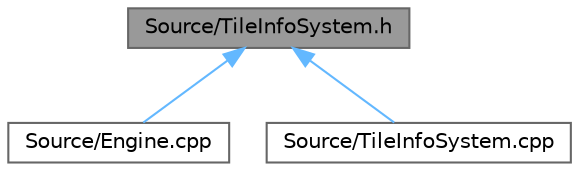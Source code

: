 digraph "Source/TileInfoSystem.h"
{
 // LATEX_PDF_SIZE
  bgcolor="transparent";
  edge [fontname=Helvetica,fontsize=10,labelfontname=Helvetica,labelfontsize=10];
  node [fontname=Helvetica,fontsize=10,shape=box,height=0.2,width=0.4];
  Node1 [id="Node000001",label="Source/TileInfoSystem.h",height=0.2,width=0.4,color="gray40", fillcolor="grey60", style="filled", fontcolor="black",tooltip="System to get info about given tile indices."];
  Node1 -> Node2 [id="edge1_Node000001_Node000002",dir="back",color="steelblue1",style="solid",tooltip=" "];
  Node2 [id="Node000002",label="Source/Engine.cpp",height=0.2,width=0.4,color="grey40", fillcolor="white", style="filled",URL="$d6/d0c/Engine_8cpp.html",tooltip="Engine class."];
  Node1 -> Node3 [id="edge2_Node000001_Node000003",dir="back",color="steelblue1",style="solid",tooltip=" "];
  Node3 [id="Node000003",label="Source/TileInfoSystem.cpp",height=0.2,width=0.4,color="grey40", fillcolor="white", style="filled",URL="$d7/d0e/TileInfoSystem_8cpp.html",tooltip="System to get info about given tile indices."];
}
